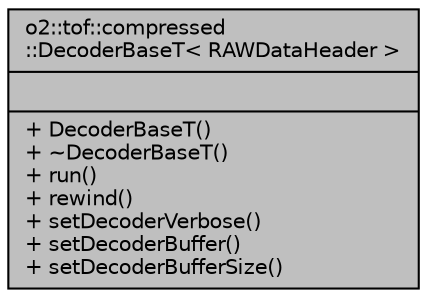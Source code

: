 digraph "o2::tof::compressed::DecoderBaseT&lt; RAWDataHeader &gt;"
{
 // INTERACTIVE_SVG=YES
  bgcolor="transparent";
  edge [fontname="Helvetica",fontsize="10",labelfontname="Helvetica",labelfontsize="10"];
  node [fontname="Helvetica",fontsize="10",shape=record];
  Node3 [label="{o2::tof::compressed\l::DecoderBaseT\< RAWDataHeader \>\n||+ DecoderBaseT()\l+ ~DecoderBaseT()\l+ run()\l+ rewind()\l+ setDecoderVerbose()\l+ setDecoderBuffer()\l+ setDecoderBufferSize()\l}",height=0.2,width=0.4,color="black", fillcolor="grey75", style="filled", fontcolor="black"];
}

